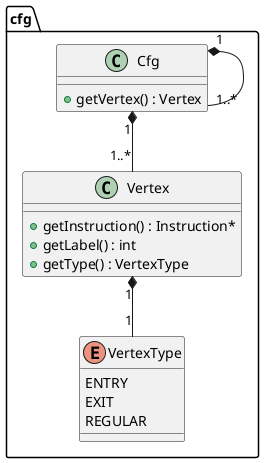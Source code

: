@startuml
package "cfg" {
        class Cfg {
            + getVertex() : Vertex
        }

        enum VertexType {
            ENTRY
            EXIT
            REGULAR
        }

        class Vertex {
            + getInstruction() : Instruction*
            + getLabel() : int
            + getType() : VertexType
        }

        Vertex "1" *-- "1" VertexType

        Cfg "1" *-- "1..*" Cfg
        Cfg "1" *-- "1..*" Vertex
}
@enduml